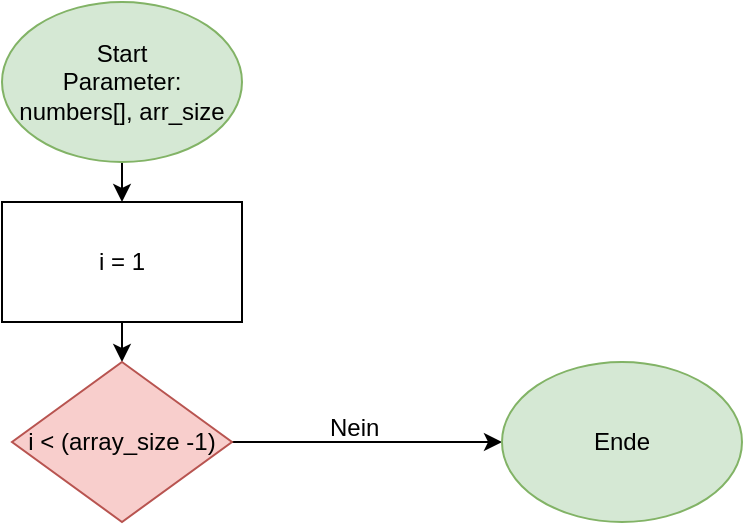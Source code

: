 <mxfile version="12.1.3" pages="1"><diagram id="xE4ryRXRvn-fU_KfWU8m" name="Seite-1"><mxGraphModel dx="1524" dy="613" grid="1" gridSize="10" guides="1" tooltips="1" connect="1" arrows="1" fold="1" page="1" pageScale="1" pageWidth="827" pageHeight="1169" math="0" shadow="0"><root><mxCell id="0"/><mxCell id="1" parent="0"/><mxCell id="B0vFNwpzjVpGZl7pmEhB-3" style="edgeStyle=orthogonalEdgeStyle;rounded=0;orthogonalLoop=1;jettySize=auto;html=1;exitX=0.5;exitY=1;exitDx=0;exitDy=0;entryX=0.5;entryY=0;entryDx=0;entryDy=0;" edge="1" parent="1" source="B0vFNwpzjVpGZl7pmEhB-1" target="B0vFNwpzjVpGZl7pmEhB-2"><mxGeometry relative="1" as="geometry"/></mxCell><mxCell id="B0vFNwpzjVpGZl7pmEhB-1" value="&lt;font style=&quot;font-size: 12px&quot;&gt;Start&lt;br&gt;Parameter:&lt;br&gt;numbers[], arr_size&lt;br&gt;&lt;/font&gt;" style="ellipse;whiteSpace=wrap;html=1;fillColor=#d5e8d4;strokeColor=#82b366;" vertex="1" parent="1"><mxGeometry x="340" y="10" width="120" height="80" as="geometry"/></mxCell><mxCell id="B0vFNwpzjVpGZl7pmEhB-5" style="edgeStyle=orthogonalEdgeStyle;rounded=0;orthogonalLoop=1;jettySize=auto;html=1;exitX=0.5;exitY=1;exitDx=0;exitDy=0;entryX=0.5;entryY=0;entryDx=0;entryDy=0;" edge="1" parent="1" source="B0vFNwpzjVpGZl7pmEhB-2" target="B0vFNwpzjVpGZl7pmEhB-4"><mxGeometry relative="1" as="geometry"/></mxCell><mxCell id="B0vFNwpzjVpGZl7pmEhB-2" value="i = 1" style="rounded=0;whiteSpace=wrap;html=1;" vertex="1" parent="1"><mxGeometry x="340" y="110" width="120" height="60" as="geometry"/></mxCell><mxCell id="B0vFNwpzjVpGZl7pmEhB-7" style="edgeStyle=orthogonalEdgeStyle;rounded=0;orthogonalLoop=1;jettySize=auto;html=1;exitX=1;exitY=0.5;exitDx=0;exitDy=0;entryX=0;entryY=0.5;entryDx=0;entryDy=0;" edge="1" parent="1" source="B0vFNwpzjVpGZl7pmEhB-4" target="B0vFNwpzjVpGZl7pmEhB-6"><mxGeometry relative="1" as="geometry"/></mxCell><mxCell id="B0vFNwpzjVpGZl7pmEhB-4" value="i &amp;lt; (array_size -1)" style="rhombus;whiteSpace=wrap;html=1;fillColor=#f8cecc;strokeColor=#b85450;" vertex="1" parent="1"><mxGeometry x="345" y="190" width="110" height="80" as="geometry"/></mxCell><mxCell id="B0vFNwpzjVpGZl7pmEhB-6" value="&lt;font style=&quot;font-size: 12px&quot;&gt;Ende&lt;br&gt;&lt;/font&gt;" style="ellipse;whiteSpace=wrap;html=1;fillColor=#d5e8d4;strokeColor=#82b366;" vertex="1" parent="1"><mxGeometry x="590" y="190" width="120" height="80" as="geometry"/></mxCell><mxCell id="B0vFNwpzjVpGZl7pmEhB-9" value="Nein" style="text;html=1;resizable=0;points=[];autosize=1;align=left;verticalAlign=top;spacingTop=-4;" vertex="1" parent="1"><mxGeometry x="502" y="213" width="40" height="20" as="geometry"/></mxCell></root></mxGraphModel></diagram></mxfile>